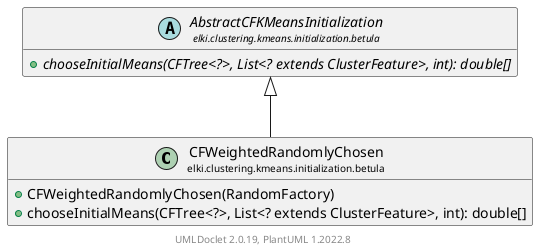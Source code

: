 @startuml
    remove .*\.(Instance|Par|Parameterizer|Factory)$
    set namespaceSeparator none
    hide empty fields
    hide empty methods

    class "<size:14>CFWeightedRandomlyChosen\n<size:10>elki.clustering.kmeans.initialization.betula" as elki.clustering.kmeans.initialization.betula.CFWeightedRandomlyChosen [[CFWeightedRandomlyChosen.html]] {
        +CFWeightedRandomlyChosen(RandomFactory)
        +chooseInitialMeans(CFTree<?>, List<? extends ClusterFeature>, int): double[]
    }

    abstract class "<size:14>AbstractCFKMeansInitialization\n<size:10>elki.clustering.kmeans.initialization.betula" as elki.clustering.kmeans.initialization.betula.AbstractCFKMeansInitialization [[AbstractCFKMeansInitialization.html]] {
        {abstract} +chooseInitialMeans(CFTree<?>, List<? extends ClusterFeature>, int): double[]
    }
    class "<size:14>CFWeightedRandomlyChosen.Par\n<size:10>elki.clustering.kmeans.initialization.betula" as elki.clustering.kmeans.initialization.betula.CFWeightedRandomlyChosen.Par [[CFWeightedRandomlyChosen.Par.html]]

    elki.clustering.kmeans.initialization.betula.AbstractCFKMeansInitialization <|-- elki.clustering.kmeans.initialization.betula.CFWeightedRandomlyChosen
    elki.clustering.kmeans.initialization.betula.CFWeightedRandomlyChosen +-- elki.clustering.kmeans.initialization.betula.CFWeightedRandomlyChosen.Par

    center footer UMLDoclet 2.0.19, PlantUML 1.2022.8
@enduml
